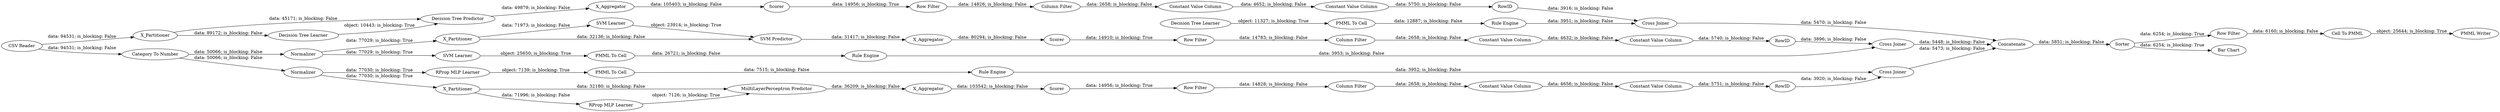 digraph {
	"5454130141444288913_32" [label="Decision Tree Predictor"]
	"5454130141444288913_2" [label=X_Partitioner]
	"-2500462714978455316_58" [label="Category To Number"]
	"6495759174866547850_294" [label="Column Filter"]
	"7988492521813984515_293" [label=RowID]
	"-7409764220001292205_31" [label="SVM Learner"]
	"5454130141444288913_31" [label="Decision Tree Learner"]
	"6495759174866547850_290" [label="Constant Value Column"]
	"6495759174866547850_9" [label="Row Filter"]
	"-7409764220001292205_7" [label=X_Aggregator]
	"-1032185280745065090_34" [label="Rule Engine"]
	"5454130141444288913_38" [label="Cross Joiner"]
	"5454130141444288913_39" [label=Scorer]
	"4013077033904116722_293" [label=RowID]
	"-6146371590412970495_39" [label=Normalizer]
	"4013077033904116722_290" [label="Constant Value Column"]
	"-2500462714978455316_62" [label="Row Filter"]
	"-6146371590412970495_7" [label=X_Aggregator]
	"-6146371590412970495_2" [label=X_Partitioner]
	"-1032185280745065090_35" [label="RProp MLP Learner"]
	"-1032185280745065090_22" [label="PMML To Cell"]
	"4013077033904116722_294" [label="Column Filter"]
	"-7409764220001292205_2" [label=X_Partitioner]
	"-7409764220001292205_39" [label="Cross Joiner"]
	"4013077033904116722_292" [label="Constant Value Column"]
	"7988492521813984515_290" [label="Constant Value Column"]
	"-519332540042333980_34" [label="Rule Engine"]
	"-519332540042333980_33" [label="Decision Tree Learner"]
	"-6146371590412970495_38" [label="Cross Joiner"]
	"7988492521813984515_292" [label="Constant Value Column"]
	"-519332540042333980_28" [label="PMML To Cell"]
	"5454130141444288913_7" [label=X_Aggregator]
	"-3185686934617519617_33" [label="SVM Learner"]
	"-2500462714978455316_1" [label="CSV Reader"]
	"-2500462714978455316_60" [label=Concatenate]
	"7988492521813984515_9" [label="Row Filter"]
	"-7409764220001292205_32" [label="SVM Predictor"]
	"-6146371590412970495_32" [label="MultiLayerPerceptron Predictor"]
	"-7409764220001292205_41" [label=Scorer]
	"-2500462714978455316_54" [label="Cell To PMML"]
	"-6146371590412970495_31" [label="RProp MLP Learner"]
	"-2500462714978455316_61" [label="PMML Writer"]
	"-6146371590412970495_40" [label=Scorer]
	"7988492521813984515_294" [label="Column Filter"]
	"4013077033904116722_9" [label="Row Filter"]
	"-3185686934617519617_35" [label="Rule Engine"]
	"-7409764220001292205_40" [label=Normalizer]
	"-2500462714978455316_53" [label=Sorter]
	"6495759174866547850_293" [label=RowID]
	"-2500462714978455316_59" [label="Bar Chart"]
	"-3185686934617519617_34" [label="PMML To Cell"]
	"6495759174866547850_292" [label="Constant Value Column"]
	"5454130141444288913_38" -> "-2500462714978455316_60" [label="data: 5470; is_blocking: False"]
	"7988492521813984515_9" -> "7988492521813984515_294" [label="data: 14826; is_blocking: False"]
	"-2500462714978455316_60" -> "-2500462714978455316_53" [label="data: 5851; is_blocking: False"]
	"-7409764220001292205_31" -> "-7409764220001292205_32" [label="object: 23914; is_blocking: True"]
	"6495759174866547850_294" -> "6495759174866547850_290" [label="data: 2658; is_blocking: False"]
	"-7409764220001292205_39" -> "-2500462714978455316_60" [label="data: 5448; is_blocking: False"]
	"-2500462714978455316_53" -> "-2500462714978455316_59" [label="data: 6254; is_blocking: True"]
	"-6146371590412970495_40" -> "6495759174866547850_9" [label="data: 14956; is_blocking: True"]
	"5454130141444288913_39" -> "7988492521813984515_9" [label="data: 14956; is_blocking: True"]
	"-7409764220001292205_40" -> "-7409764220001292205_2" [label="data: 77029; is_blocking: True"]
	"6495759174866547850_290" -> "6495759174866547850_292" [label="data: 4656; is_blocking: False"]
	"4013077033904116722_290" -> "4013077033904116722_292" [label="data: 4632; is_blocking: False"]
	"6495759174866547850_292" -> "6495759174866547850_293" [label="data: 5751; is_blocking: False"]
	"-6146371590412970495_31" -> "-6146371590412970495_32" [label="object: 7126; is_blocking: True"]
	"-7409764220001292205_7" -> "-7409764220001292205_41" [label="data: 80294; is_blocking: False"]
	"-7409764220001292205_40" -> "-3185686934617519617_33" [label="data: 77029; is_blocking: True"]
	"-519332540042333980_33" -> "-519332540042333980_28" [label="object: 11327; is_blocking: True"]
	"-2500462714978455316_58" -> "-6146371590412970495_39" [label="data: 50066; is_blocking: False"]
	"-6146371590412970495_2" -> "-6146371590412970495_31" [label="data: 71996; is_blocking: False"]
	"-2500462714978455316_62" -> "-2500462714978455316_54" [label="data: 6160; is_blocking: False"]
	"-6146371590412970495_39" -> "-1032185280745065090_35" [label="data: 77030; is_blocking: True"]
	"-519332540042333980_34" -> "5454130141444288913_38" [label="data: 3951; is_blocking: False"]
	"-6146371590412970495_2" -> "-6146371590412970495_32" [label="data: 32180; is_blocking: False"]
	"-2500462714978455316_53" -> "-2500462714978455316_62" [label="data: 6254; is_blocking: True"]
	"-6146371590412970495_38" -> "-2500462714978455316_60" [label="data: 5473; is_blocking: False"]
	"6495759174866547850_293" -> "-6146371590412970495_38" [label="data: 3920; is_blocking: False"]
	"-3185686934617519617_34" -> "-3185686934617519617_35" [label="data: 26721; is_blocking: False"]
	"-6146371590412970495_32" -> "-6146371590412970495_7" [label="data: 36209; is_blocking: False"]
	"-7409764220001292205_2" -> "-7409764220001292205_32" [label="data: 32136; is_blocking: False"]
	"5454130141444288913_2" -> "5454130141444288913_31" [label="data: 89172; is_blocking: False"]
	"4013077033904116722_294" -> "4013077033904116722_290" [label="data: 2658; is_blocking: False"]
	"7988492521813984515_293" -> "5454130141444288913_38" [label="data: 3916; is_blocking: False"]
	"6495759174866547850_9" -> "6495759174866547850_294" [label="data: 14828; is_blocking: False"]
	"5454130141444288913_32" -> "5454130141444288913_7" [label="data: 49879; is_blocking: False"]
	"4013077033904116722_293" -> "-7409764220001292205_39" [label="data: 3896; is_blocking: False"]
	"-2500462714978455316_1" -> "5454130141444288913_2" [label="data: 94531; is_blocking: False"]
	"-7409764220001292205_32" -> "-7409764220001292205_7" [label="data: 31417; is_blocking: False"]
	"-2500462714978455316_58" -> "-7409764220001292205_40" [label="data: 50066; is_blocking: False"]
	"-1032185280745065090_22" -> "-1032185280745065090_34" [label="data: 7515; is_blocking: False"]
	"-1032185280745065090_34" -> "-6146371590412970495_38" [label="data: 3952; is_blocking: False"]
	"-7409764220001292205_41" -> "4013077033904116722_9" [label="data: 14910; is_blocking: True"]
	"7988492521813984515_294" -> "7988492521813984515_290" [label="data: 2658; is_blocking: False"]
	"-3185686934617519617_33" -> "-3185686934617519617_34" [label="object: 25650; is_blocking: True"]
	"-2500462714978455316_1" -> "-2500462714978455316_58" [label="data: 94531; is_blocking: False"]
	"-6146371590412970495_39" -> "-6146371590412970495_2" [label="data: 77030; is_blocking: True"]
	"-7409764220001292205_2" -> "-7409764220001292205_31" [label="data: 71973; is_blocking: False"]
	"7988492521813984515_290" -> "7988492521813984515_292" [label="data: 4652; is_blocking: False"]
	"4013077033904116722_292" -> "4013077033904116722_293" [label="data: 5740; is_blocking: False"]
	"7988492521813984515_292" -> "7988492521813984515_293" [label="data: 5750; is_blocking: False"]
	"-519332540042333980_28" -> "-519332540042333980_34" [label="data: 12887; is_blocking: False"]
	"5454130141444288913_2" -> "5454130141444288913_32" [label="data: 45171; is_blocking: False"]
	"5454130141444288913_31" -> "5454130141444288913_32" [label="object: 10443; is_blocking: True"]
	"4013077033904116722_9" -> "4013077033904116722_294" [label="data: 14783; is_blocking: False"]
	"-3185686934617519617_35" -> "-7409764220001292205_39" [label="data: 3953; is_blocking: False"]
	"-6146371590412970495_7" -> "-6146371590412970495_40" [label="data: 103542; is_blocking: False"]
	"5454130141444288913_7" -> "5454130141444288913_39" [label="data: 105403; is_blocking: False"]
	"-2500462714978455316_54" -> "-2500462714978455316_61" [label="object: 25644; is_blocking: True"]
	"-1032185280745065090_35" -> "-1032185280745065090_22" [label="object: 7139; is_blocking: True"]
	rankdir=LR
}
